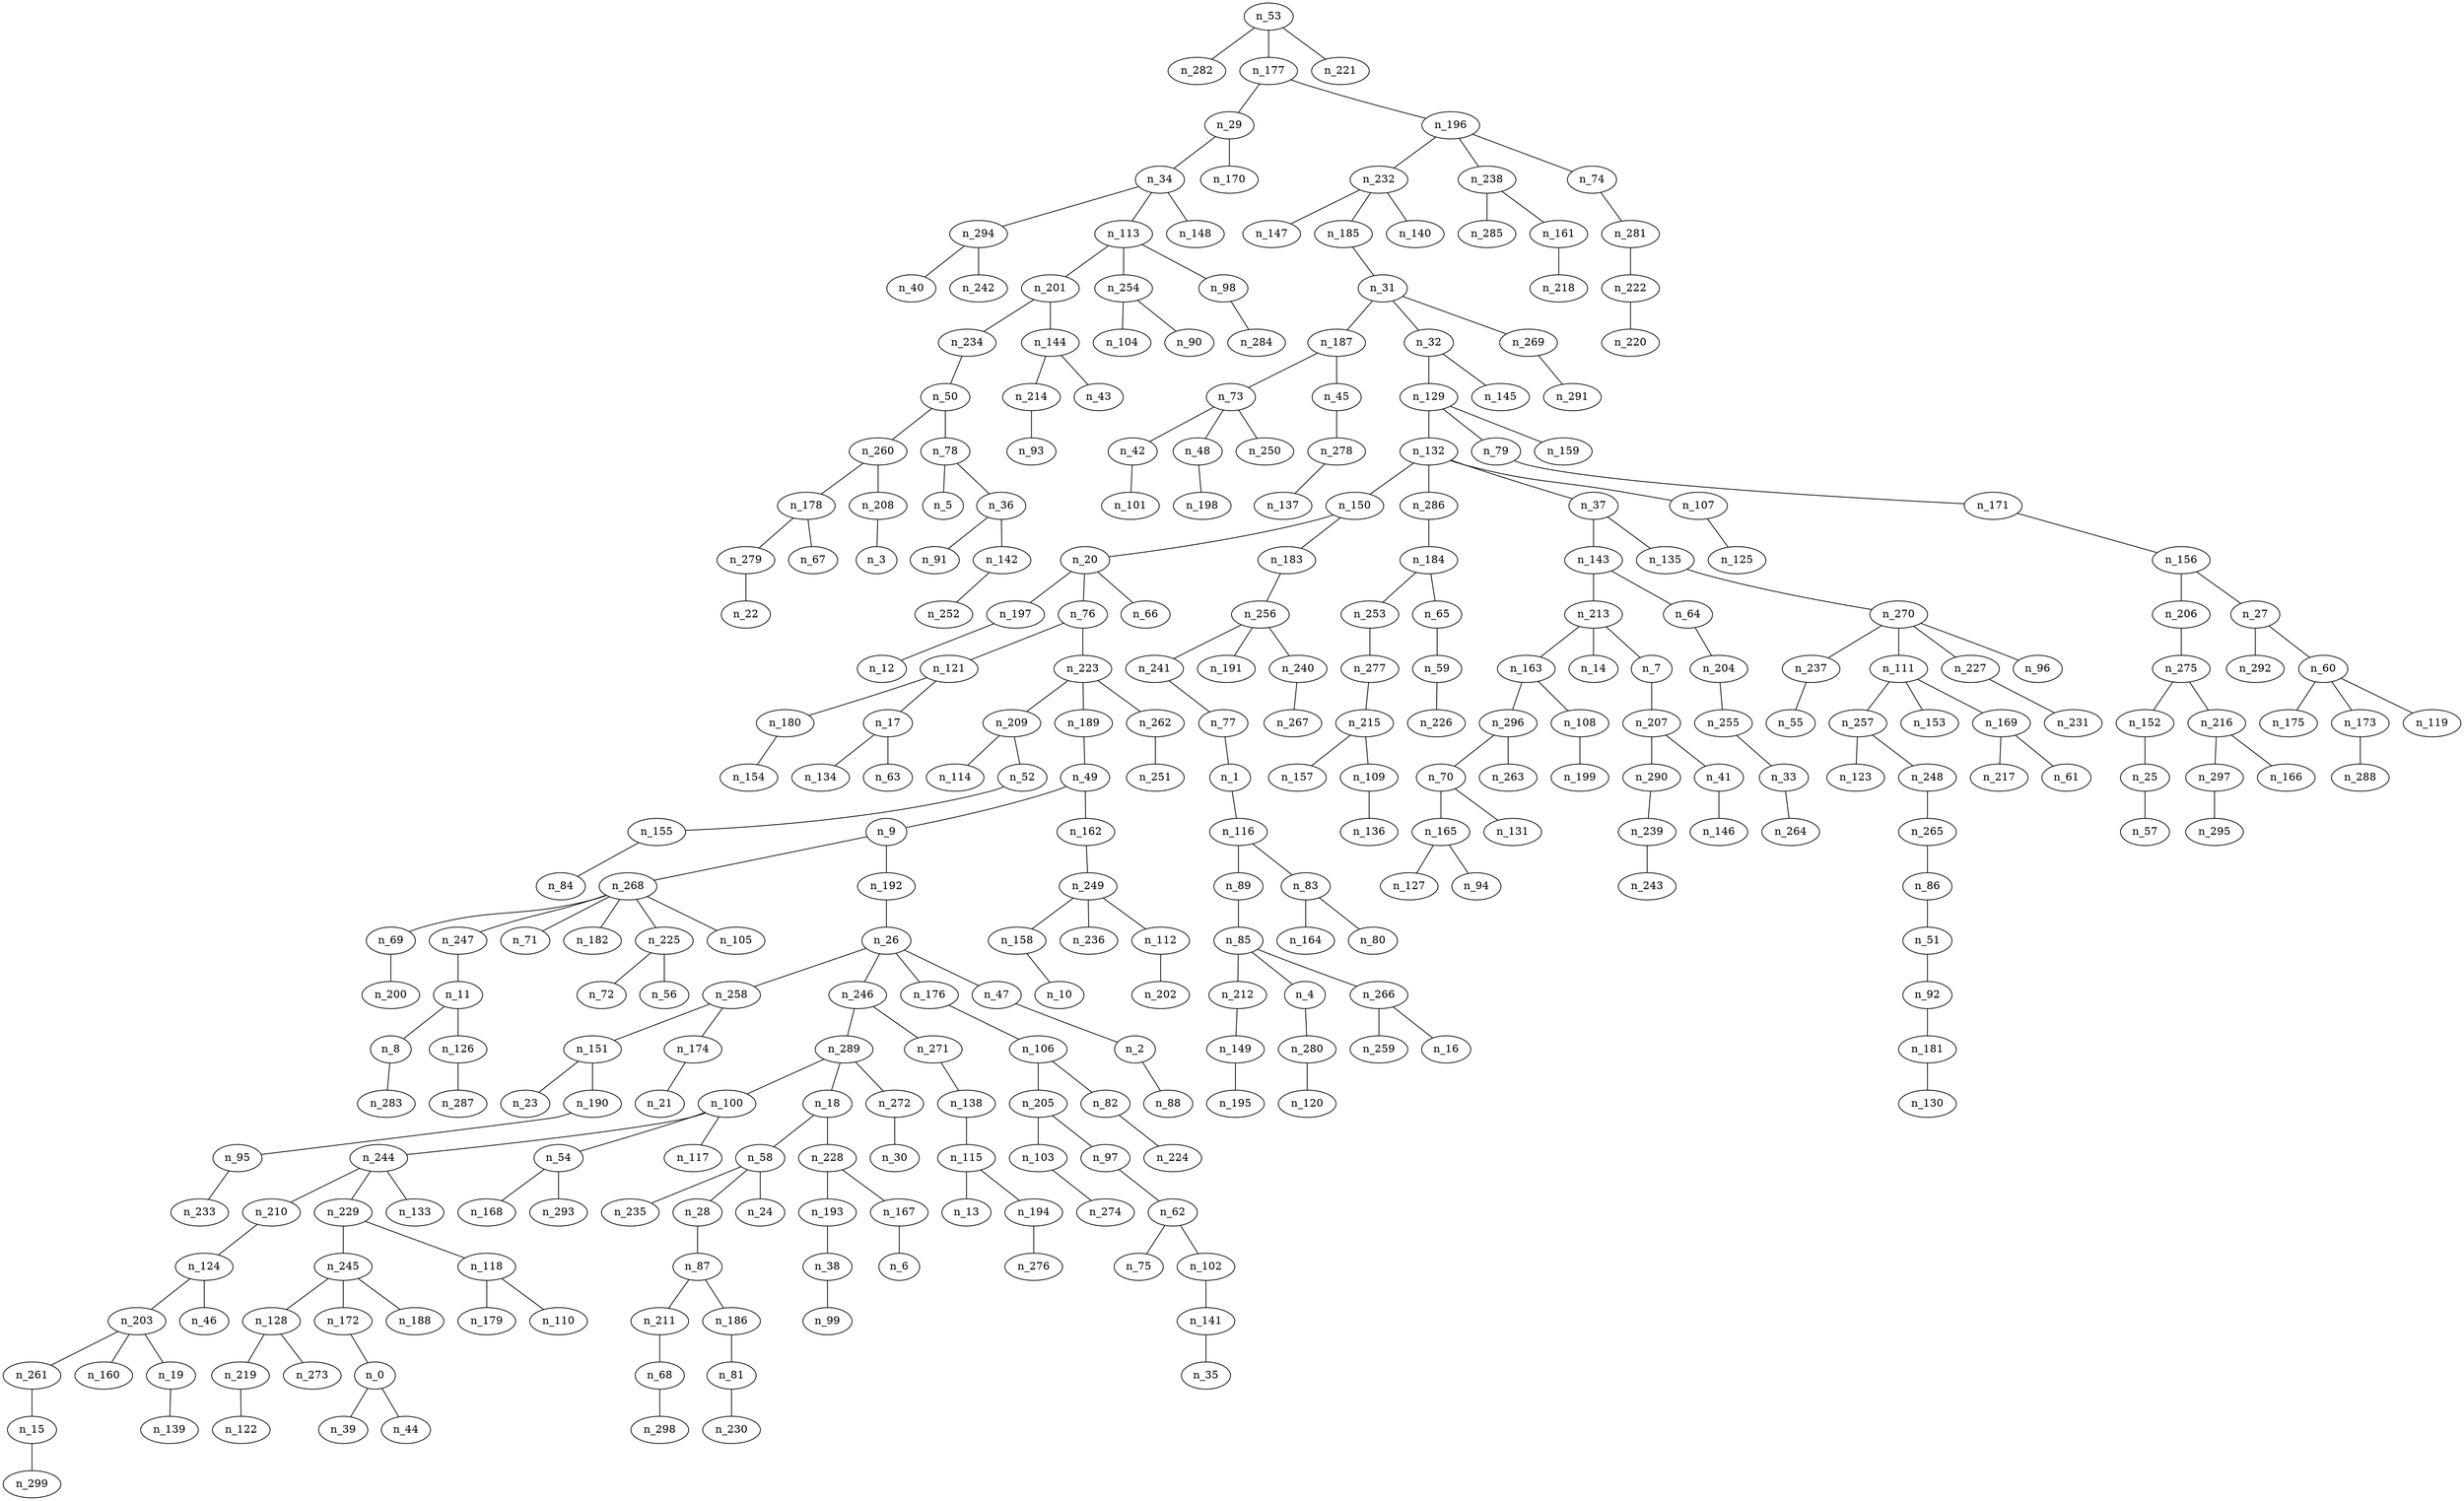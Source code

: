 graph grafoGeografico_300_30_Prim  {
n_53;
n_282;
n_177;
n_29;
n_34;
n_294;
n_196;
n_232;
n_238;
n_285;
n_147;
n_113;
n_201;
n_254;
n_74;
n_104;
n_234;
n_185;
n_50;
n_170;
n_260;
n_31;
n_187;
n_32;
n_129;
n_73;
n_132;
n_150;
n_286;
n_20;
n_197;
n_76;
n_121;
n_223;
n_180;
n_209;
n_189;
n_114;
n_49;
n_9;
n_154;
n_268;
n_69;
n_247;
n_71;
n_182;
n_11;
n_8;
n_178;
n_279;
n_67;
n_183;
n_256;
n_241;
n_77;
n_1;
n_191;
n_116;
n_89;
n_85;
n_212;
n_4;
n_83;
n_164;
n_22;
n_45;
n_278;
n_137;
n_192;
n_26;
n_258;
n_246;
n_289;
n_100;
n_271;
n_176;
n_106;
n_205;
n_103;
n_97;
n_62;
n_75;
n_102;
n_141;
n_244;
n_210;
n_124;
n_203;
n_46;
n_18;
n_58;
n_235;
n_28;
n_138;
n_115;
n_13;
n_47;
n_228;
n_193;
n_78;
n_5;
n_17;
n_134;
n_63;
n_151;
n_23;
n_126;
n_287;
n_162;
n_249;
n_158;
n_10;
n_66;
n_79;
n_171;
n_156;
n_206;
n_275;
n_152;
n_159;
n_37;
n_143;
n_213;
n_163;
n_296;
n_135;
n_14;
n_70;
n_165;
n_127;
n_94;
n_7;
n_207;
n_131;
n_270;
n_237;
n_55;
n_108;
n_111;
n_257;
n_123;
n_227;
n_153;
n_248;
n_169;
n_217;
n_61;
n_96;
n_265;
n_86;
n_51;
n_92;
n_181;
n_130;
n_64;
n_204;
n_200;
n_161;
n_54;
n_168;
n_293;
n_208;
n_52;
n_155;
n_84;
n_199;
n_290;
n_239;
n_82;
n_229;
n_245;
n_128;
n_118;
n_172;
n_0;
n_188;
n_149;
n_195;
n_98;
n_284;
n_225;
n_219;
n_122;
n_261;
n_15;
n_87;
n_211;
n_68;
n_186;
n_81;
n_230;
n_42;
n_101;
n_280;
n_39;
n_48;
n_198;
n_117;
n_38;
n_41;
n_146;
n_184;
n_253;
n_65;
n_236;
n_167;
n_6;
n_40;
n_27;
n_292;
n_60;
n_175;
n_173;
n_288;
n_119;
n_263;
n_224;
n_262;
n_251;
n_242;
n_281;
n_222;
n_220;
n_148;
n_255;
n_33;
n_216;
n_297;
n_295;
n_112;
n_44;
n_107;
n_125;
n_277;
n_215;
n_157;
n_109;
n_250;
n_194;
n_2;
n_133;
n_174;
n_160;
n_144;
n_214;
n_93;
n_298;
n_283;
n_24;
n_36;
n_91;
n_142;
n_99;
n_19;
n_274;
n_166;
n_59;
n_179;
n_243;
n_269;
n_291;
n_43;
n_72;
n_266;
n_259;
n_16;
n_218;
n_145;
n_202;
n_12;
n_136;
n_272;
n_30;
n_273;
n_110;
n_35;
n_252;
n_276;
n_25;
n_57;
n_190;
n_95;
n_140;
n_139;
n_90;
n_21;
n_233;
n_105;
n_240;
n_267;
n_299;
n_80;
n_56;
n_231;
n_221;
n_120;
n_3;
n_88;
n_264;
n_226;
n_53 -- n_282;
n_53 -- n_177;
n_177 -- n_29;
n_29 -- n_34;
n_34 -- n_294;
n_177 -- n_196;
n_196 -- n_232;
n_196 -- n_238;
n_238 -- n_285;
n_232 -- n_147;
n_34 -- n_113;
n_113 -- n_201;
n_113 -- n_254;
n_196 -- n_74;
n_254 -- n_104;
n_201 -- n_234;
n_232 -- n_185;
n_234 -- n_50;
n_29 -- n_170;
n_50 -- n_260;
n_185 -- n_31;
n_31 -- n_187;
n_31 -- n_32;
n_32 -- n_129;
n_187 -- n_73;
n_129 -- n_132;
n_132 -- n_150;
n_132 -- n_286;
n_150 -- n_20;
n_20 -- n_197;
n_20 -- n_76;
n_76 -- n_121;
n_76 -- n_223;
n_121 -- n_180;
n_223 -- n_209;
n_223 -- n_189;
n_209 -- n_114;
n_189 -- n_49;
n_49 -- n_9;
n_180 -- n_154;
n_9 -- n_268;
n_268 -- n_69;
n_268 -- n_247;
n_268 -- n_71;
n_268 -- n_182;
n_247 -- n_11;
n_11 -- n_8;
n_260 -- n_178;
n_178 -- n_279;
n_178 -- n_67;
n_150 -- n_183;
n_183 -- n_256;
n_256 -- n_241;
n_241 -- n_77;
n_77 -- n_1;
n_256 -- n_191;
n_1 -- n_116;
n_116 -- n_89;
n_89 -- n_85;
n_85 -- n_212;
n_85 -- n_4;
n_116 -- n_83;
n_83 -- n_164;
n_279 -- n_22;
n_187 -- n_45;
n_45 -- n_278;
n_278 -- n_137;
n_9 -- n_192;
n_192 -- n_26;
n_26 -- n_258;
n_26 -- n_246;
n_246 -- n_289;
n_289 -- n_100;
n_246 -- n_271;
n_26 -- n_176;
n_176 -- n_106;
n_106 -- n_205;
n_205 -- n_103;
n_205 -- n_97;
n_97 -- n_62;
n_62 -- n_75;
n_62 -- n_102;
n_102 -- n_141;
n_100 -- n_244;
n_244 -- n_210;
n_210 -- n_124;
n_124 -- n_203;
n_124 -- n_46;
n_289 -- n_18;
n_18 -- n_58;
n_58 -- n_235;
n_58 -- n_28;
n_271 -- n_138;
n_138 -- n_115;
n_115 -- n_13;
n_26 -- n_47;
n_18 -- n_228;
n_228 -- n_193;
n_50 -- n_78;
n_78 -- n_5;
n_121 -- n_17;
n_17 -- n_134;
n_17 -- n_63;
n_258 -- n_151;
n_151 -- n_23;
n_11 -- n_126;
n_126 -- n_287;
n_49 -- n_162;
n_162 -- n_249;
n_249 -- n_158;
n_158 -- n_10;
n_20 -- n_66;
n_129 -- n_79;
n_79 -- n_171;
n_171 -- n_156;
n_156 -- n_206;
n_206 -- n_275;
n_275 -- n_152;
n_129 -- n_159;
n_132 -- n_37;
n_37 -- n_143;
n_143 -- n_213;
n_213 -- n_163;
n_163 -- n_296;
n_37 -- n_135;
n_213 -- n_14;
n_296 -- n_70;
n_70 -- n_165;
n_165 -- n_127;
n_165 -- n_94;
n_213 -- n_7;
n_7 -- n_207;
n_70 -- n_131;
n_135 -- n_270;
n_270 -- n_237;
n_237 -- n_55;
n_163 -- n_108;
n_270 -- n_111;
n_111 -- n_257;
n_257 -- n_123;
n_270 -- n_227;
n_111 -- n_153;
n_257 -- n_248;
n_111 -- n_169;
n_169 -- n_217;
n_169 -- n_61;
n_270 -- n_96;
n_248 -- n_265;
n_265 -- n_86;
n_86 -- n_51;
n_51 -- n_92;
n_92 -- n_181;
n_181 -- n_130;
n_143 -- n_64;
n_64 -- n_204;
n_69 -- n_200;
n_238 -- n_161;
n_100 -- n_54;
n_54 -- n_168;
n_54 -- n_293;
n_260 -- n_208;
n_209 -- n_52;
n_52 -- n_155;
n_155 -- n_84;
n_108 -- n_199;
n_207 -- n_290;
n_290 -- n_239;
n_106 -- n_82;
n_244 -- n_229;
n_229 -- n_245;
n_245 -- n_128;
n_229 -- n_118;
n_245 -- n_172;
n_172 -- n_0;
n_245 -- n_188;
n_212 -- n_149;
n_149 -- n_195;
n_113 -- n_98;
n_98 -- n_284;
n_268 -- n_225;
n_128 -- n_219;
n_219 -- n_122;
n_203 -- n_261;
n_261 -- n_15;
n_28 -- n_87;
n_87 -- n_211;
n_211 -- n_68;
n_87 -- n_186;
n_186 -- n_81;
n_81 -- n_230;
n_73 -- n_42;
n_42 -- n_101;
n_4 -- n_280;
n_0 -- n_39;
n_73 -- n_48;
n_48 -- n_198;
n_100 -- n_117;
n_193 -- n_38;
n_207 -- n_41;
n_41 -- n_146;
n_286 -- n_184;
n_184 -- n_253;
n_184 -- n_65;
n_249 -- n_236;
n_228 -- n_167;
n_167 -- n_6;
n_294 -- n_40;
n_156 -- n_27;
n_27 -- n_292;
n_27 -- n_60;
n_60 -- n_175;
n_60 -- n_173;
n_173 -- n_288;
n_60 -- n_119;
n_296 -- n_263;
n_82 -- n_224;
n_223 -- n_262;
n_262 -- n_251;
n_294 -- n_242;
n_74 -- n_281;
n_281 -- n_222;
n_222 -- n_220;
n_34 -- n_148;
n_204 -- n_255;
n_255 -- n_33;
n_275 -- n_216;
n_216 -- n_297;
n_297 -- n_295;
n_249 -- n_112;
n_0 -- n_44;
n_132 -- n_107;
n_107 -- n_125;
n_253 -- n_277;
n_277 -- n_215;
n_215 -- n_157;
n_215 -- n_109;
n_73 -- n_250;
n_115 -- n_194;
n_47 -- n_2;
n_244 -- n_133;
n_258 -- n_174;
n_203 -- n_160;
n_201 -- n_144;
n_144 -- n_214;
n_214 -- n_93;
n_68 -- n_298;
n_8 -- n_283;
n_58 -- n_24;
n_78 -- n_36;
n_36 -- n_91;
n_36 -- n_142;
n_38 -- n_99;
n_203 -- n_19;
n_103 -- n_274;
n_216 -- n_166;
n_65 -- n_59;
n_118 -- n_179;
n_239 -- n_243;
n_31 -- n_269;
n_269 -- n_291;
n_144 -- n_43;
n_225 -- n_72;
n_85 -- n_266;
n_266 -- n_259;
n_266 -- n_16;
n_161 -- n_218;
n_32 -- n_145;
n_112 -- n_202;
n_197 -- n_12;
n_109 -- n_136;
n_289 -- n_272;
n_272 -- n_30;
n_128 -- n_273;
n_118 -- n_110;
n_141 -- n_35;
n_142 -- n_252;
n_194 -- n_276;
n_152 -- n_25;
n_25 -- n_57;
n_151 -- n_190;
n_190 -- n_95;
n_232 -- n_140;
n_19 -- n_139;
n_254 -- n_90;
n_174 -- n_21;
n_95 -- n_233;
n_268 -- n_105;
n_256 -- n_240;
n_240 -- n_267;
n_15 -- n_299;
n_83 -- n_80;
n_225 -- n_56;
n_227 -- n_231;
n_53 -- n_221;
n_280 -- n_120;
n_208 -- n_3;
n_2 -- n_88;
n_33 -- n_264;
n_59 -- n_226;
}